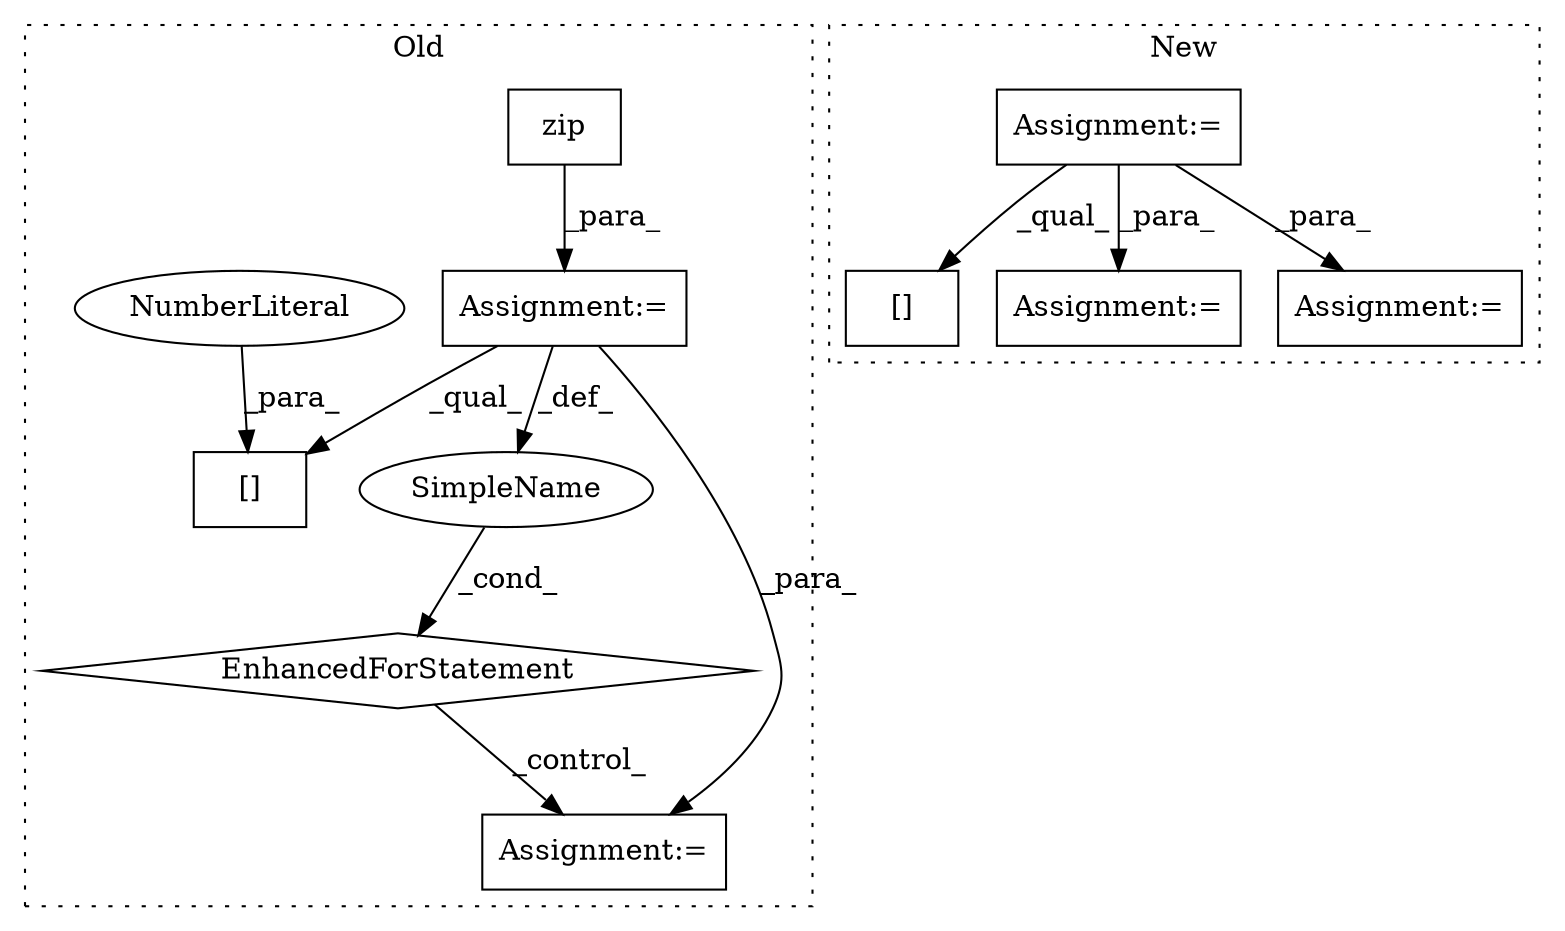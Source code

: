 digraph G {
subgraph cluster0 {
1 [label="zip" a="32" s="682,698" l="4,1" shape="box"];
3 [label="Assignment:=" a="7" s="604,699" l="67,2" shape="box"];
4 [label="EnhancedForStatement" a="70" s="604,699" l="67,2" shape="diamond"];
5 [label="Assignment:=" a="7" s="713" l="1" shape="box"];
6 [label="SimpleName" a="42" s="675" l="4" shape="ellipse"];
10 [label="[]" a="2" s="750,772" l="21,1" shape="box"];
11 [label="NumberLiteral" a="34" s="771" l="1" shape="ellipse"];
label = "Old";
style="dotted";
}
subgraph cluster1 {
2 [label="[]" a="2" s="1574,1579" l="4,1" shape="box"];
7 [label="Assignment:=" a="7" s="1151" l="1" shape="box"];
8 [label="Assignment:=" a="7" s="1541" l="2" shape="box"];
9 [label="Assignment:=" a="7" s="1572" l="2" shape="box"];
label = "New";
style="dotted";
}
1 -> 3 [label="_para_"];
3 -> 5 [label="_para_"];
3 -> 6 [label="_def_"];
3 -> 10 [label="_qual_"];
4 -> 5 [label="_control_"];
6 -> 4 [label="_cond_"];
7 -> 8 [label="_para_"];
7 -> 2 [label="_qual_"];
7 -> 9 [label="_para_"];
11 -> 10 [label="_para_"];
}